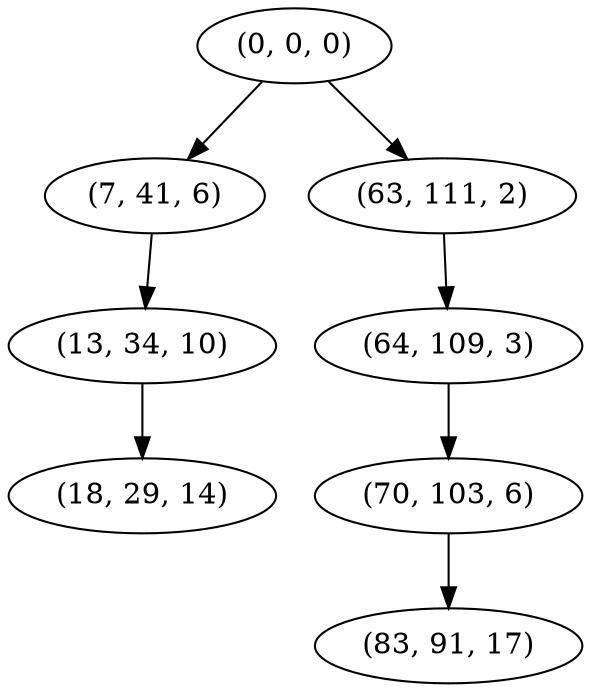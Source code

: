 digraph tree {
    "(0, 0, 0)";
    "(7, 41, 6)";
    "(13, 34, 10)";
    "(18, 29, 14)";
    "(63, 111, 2)";
    "(64, 109, 3)";
    "(70, 103, 6)";
    "(83, 91, 17)";
    "(0, 0, 0)" -> "(7, 41, 6)";
    "(0, 0, 0)" -> "(63, 111, 2)";
    "(7, 41, 6)" -> "(13, 34, 10)";
    "(13, 34, 10)" -> "(18, 29, 14)";
    "(63, 111, 2)" -> "(64, 109, 3)";
    "(64, 109, 3)" -> "(70, 103, 6)";
    "(70, 103, 6)" -> "(83, 91, 17)";
}
